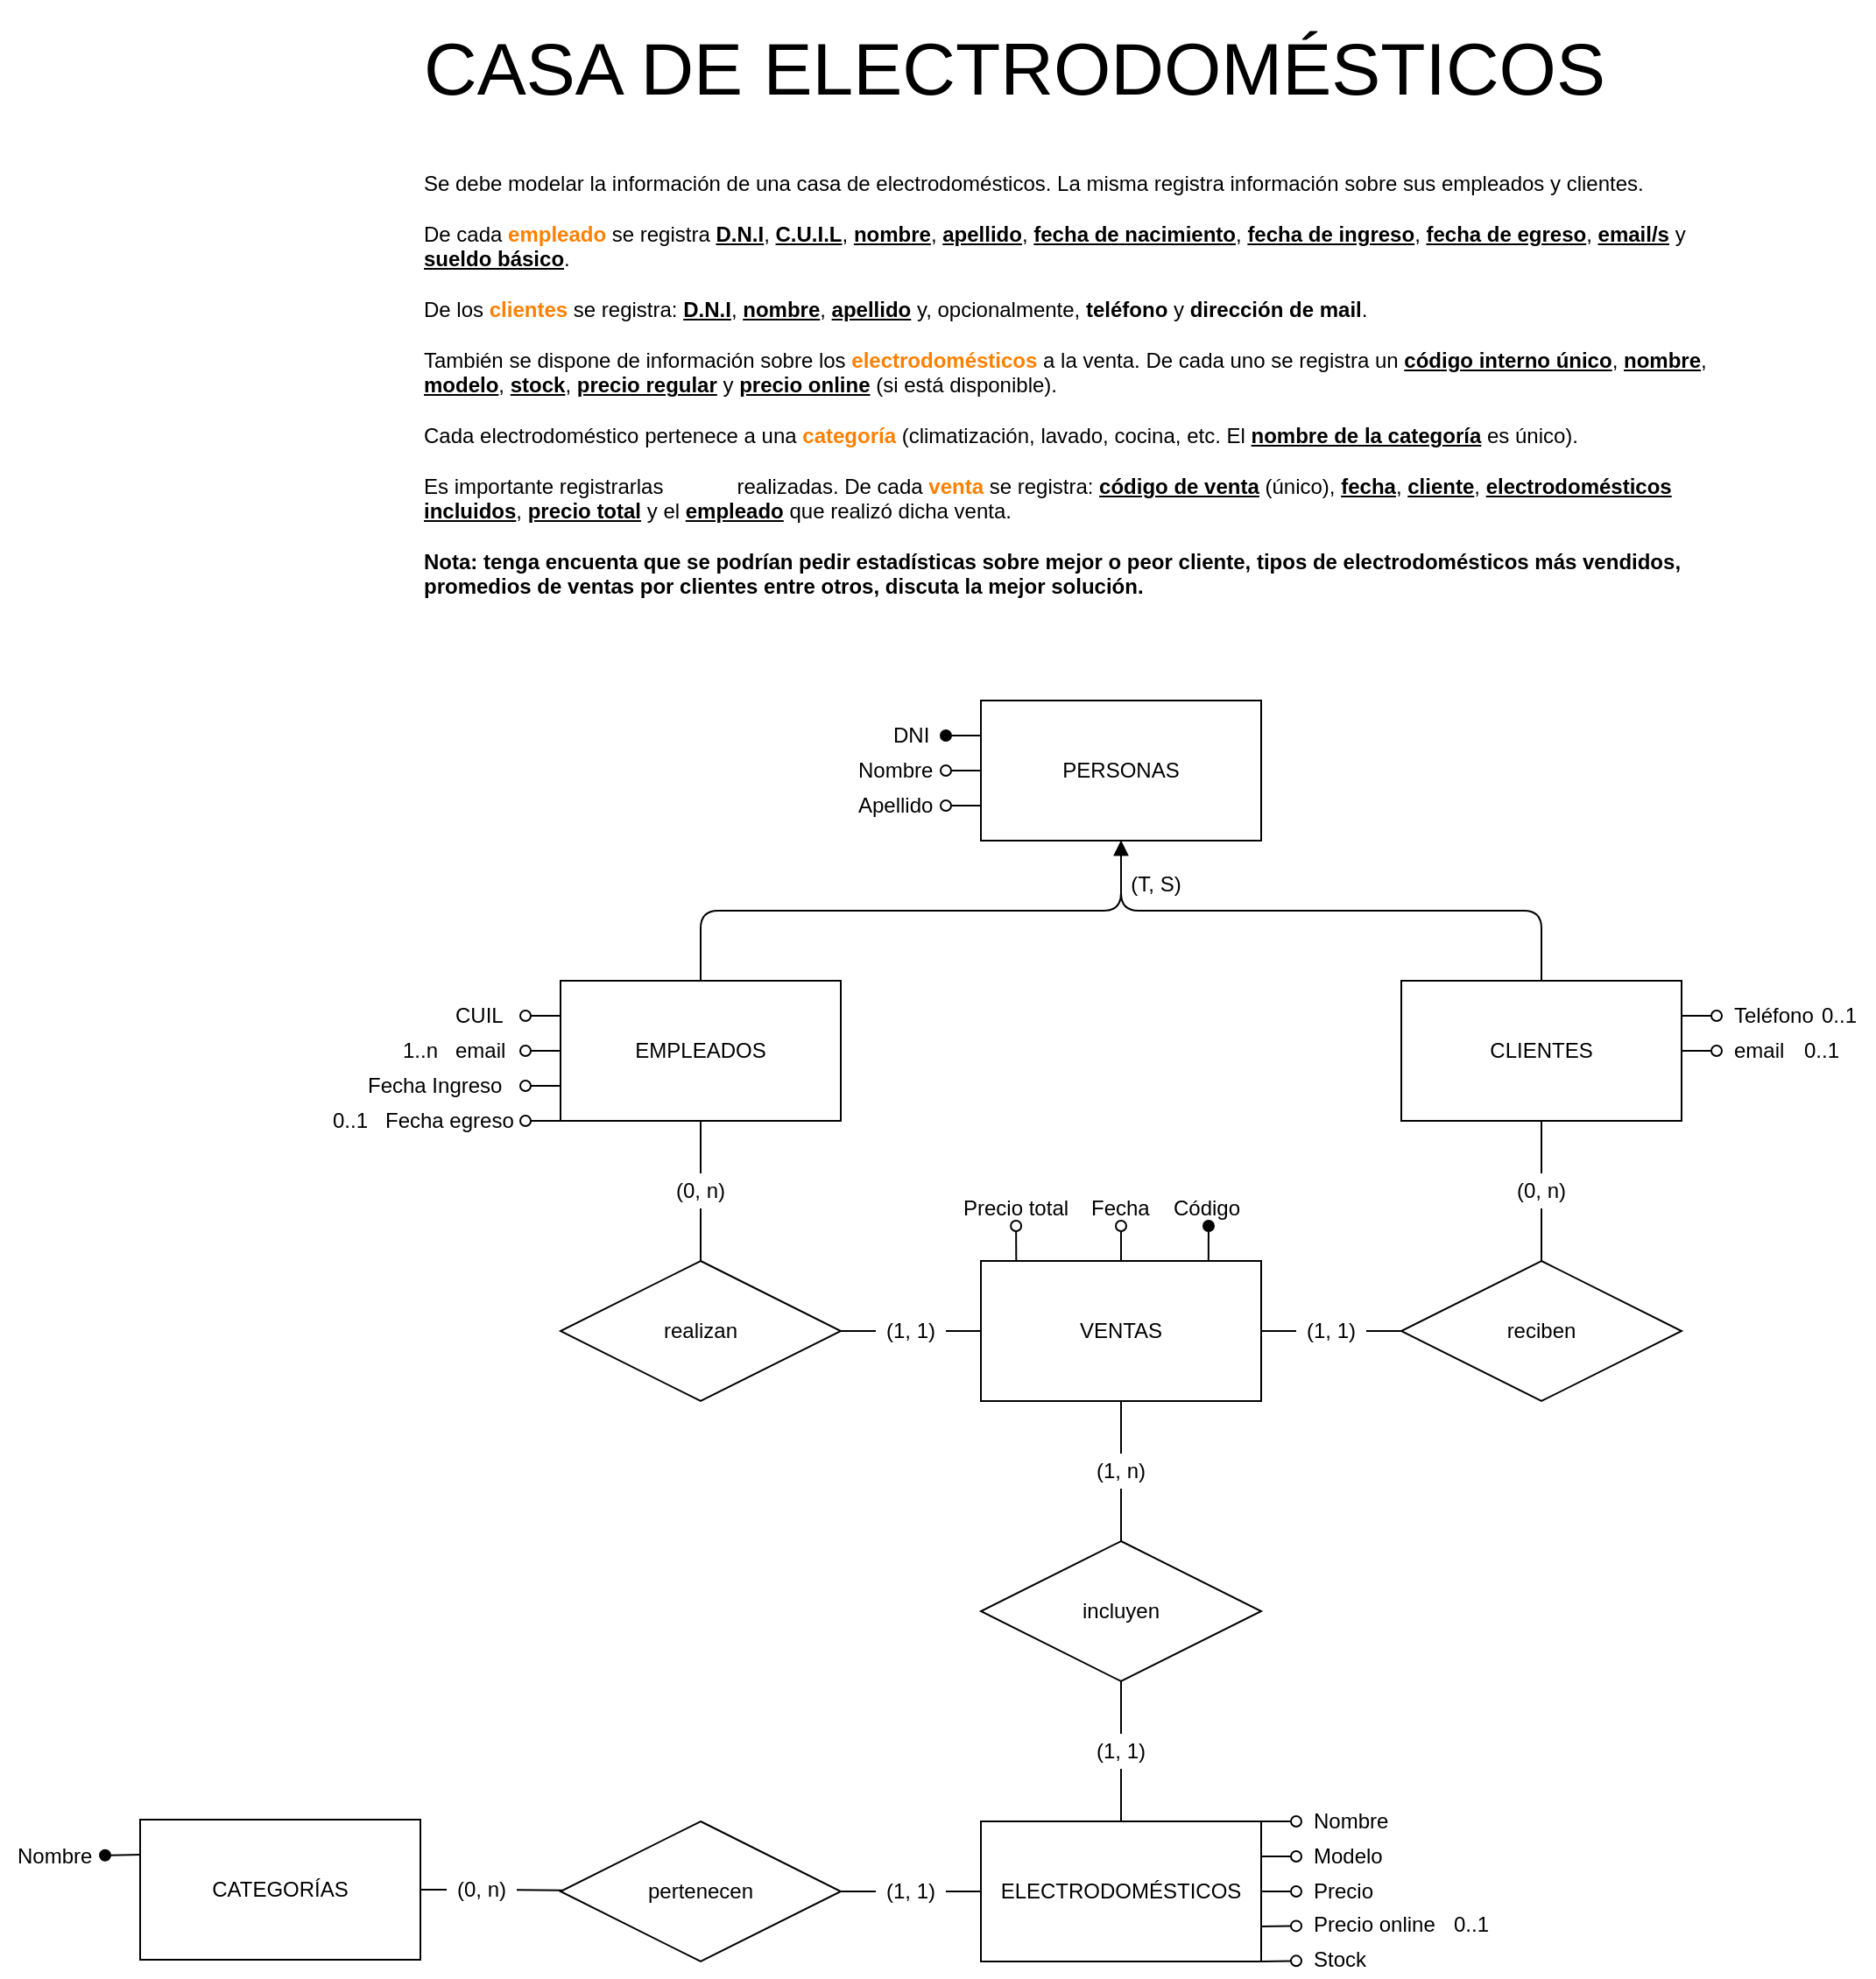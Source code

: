 <mxfile>
    <diagram id="KUi-qUF_6K0J3krlbkUL" name="Página-1">
        <mxGraphModel dx="2519" dy="1684" grid="1" gridSize="10" guides="1" tooltips="1" connect="1" arrows="1" fold="1" page="1" pageScale="1" pageWidth="827" pageHeight="1169" background="none" math="0" shadow="0">
            <root>
                <mxCell id="0"/>
                <mxCell id="1" parent="0"/>
                <mxCell id="2" value="Se debe modelar la información de una casa de electrodomésticos. La misma registra información sobre sus empleados y clientes. &lt;br&gt;&lt;br&gt;De cada &lt;b&gt;&lt;font color=&quot;#ff8000&quot;&gt;empleado&lt;/font&gt;&lt;/b&gt; se registra &lt;b&gt;&lt;u&gt;D.N.I&lt;/u&gt;&lt;/b&gt;, &lt;b&gt;&lt;u&gt;C.U.I.L&lt;/u&gt;&lt;/b&gt;, &lt;b&gt;&lt;u&gt;nombre&lt;/u&gt;&lt;/b&gt;, &lt;b&gt;&lt;u&gt;apellido&lt;/u&gt;&lt;/b&gt;, &lt;b&gt;&lt;u&gt;fecha de nacimiento&lt;/u&gt;&lt;/b&gt;, &lt;b&gt;&lt;u&gt;fecha de ingreso&lt;/u&gt;&lt;/b&gt;, &lt;b&gt;&lt;u&gt;fecha de egreso&lt;/u&gt;&lt;/b&gt;, &lt;b&gt;&lt;u&gt;email/s&lt;/u&gt;&lt;/b&gt; y &lt;b&gt;&lt;u&gt;sueldo básico&lt;/u&gt;&lt;/b&gt;.&lt;br&gt;&lt;br&gt;De los &lt;b&gt;&lt;font color=&quot;#ff8000&quot;&gt;clientes&lt;/font&gt;&lt;/b&gt; se registra: &lt;b&gt;&lt;u&gt;D.N.I&lt;/u&gt;&lt;/b&gt;, &lt;b&gt;&lt;u&gt;nombre&lt;/u&gt;&lt;/b&gt;, &lt;b&gt;&lt;u&gt;apellido&lt;/u&gt;&lt;/b&gt; y, opcionalmente, &lt;b&gt;teléfono&lt;/b&gt; y &lt;b&gt;dirección de mail&lt;/b&gt;. &lt;br&gt;&lt;br&gt;También se dispone de información sobre los &lt;b&gt;&lt;font color=&quot;#ff8000&quot;&gt;electrodomésticos&lt;/font&gt;&lt;/b&gt; a la venta. De cada uno se registra un &lt;b&gt;&lt;u&gt;código interno único&lt;/u&gt;&lt;/b&gt;, &lt;b&gt;&lt;u&gt;nombre&lt;/u&gt;&lt;/b&gt;, &lt;b&gt;&lt;u&gt;modelo&lt;/u&gt;&lt;/b&gt;, &lt;b&gt;&lt;u&gt;stock&lt;/u&gt;&lt;/b&gt;, &lt;b&gt;&lt;u&gt;precio regular&lt;/u&gt;&lt;/b&gt; y &lt;b&gt;&lt;u&gt;precio online&lt;/u&gt;&lt;/b&gt; (si está disponible). &lt;br&gt;&lt;br&gt;Cada electrodoméstico pertenece a una &lt;b&gt;&lt;font color=&quot;#ff8000&quot;&gt;categoría&lt;/font&gt;&lt;/b&gt; (climatización, lavado, cocina, etc. El &lt;b&gt;&lt;u&gt;nombre de la categoría&lt;/u&gt;&lt;/b&gt; es único). &lt;br&gt;&lt;br&gt;Es importante registrarlas &lt;font style=&quot;&quot; color=&quot;#ffffff&quot;&gt;ventas&lt;/font&gt; realizadas. De cada &lt;font color=&quot;#ff8000&quot;&gt;&lt;b&gt;venta&lt;/b&gt;&lt;/font&gt; se registra: &lt;b&gt;&lt;u&gt;código de venta&lt;/u&gt;&lt;/b&gt; (único), &lt;b&gt;&lt;u&gt;fecha&lt;/u&gt;&lt;/b&gt;, &lt;b&gt;&lt;u&gt;cliente&lt;/u&gt;&lt;/b&gt;, &lt;b&gt;&lt;u&gt;electrodomésticos incluidos&lt;/u&gt;&lt;/b&gt;, &lt;b&gt;&lt;u&gt;precio total&lt;/u&gt;&lt;/b&gt; y el &lt;b&gt;&lt;u&gt;empleado&lt;/u&gt;&lt;/b&gt; que realizó dicha venta. &lt;br&gt;&lt;br&gt;&lt;b&gt;Nota: tenga encuenta que se podrían pedir estadísticas sobre mejor o peor cliente, tipos de electrodomésticos más vendidos, promedios de ventas por clientes entre otros, discuta la mejor solución.&lt;/b&gt;" style="text;whiteSpace=wrap;html=1;fillColor=default;verticalAlign=middle;" parent="1" vertex="1">
                    <mxGeometry x="40" y="120" width="760" height="280" as="geometry"/>
                </mxCell>
                <mxCell id="3" value="&lt;font style=&quot;font-size: 42px;&quot;&gt;CASA DE ELECTRODOMÉSTICOS&lt;/font&gt;" style="text;html=1;strokeColor=none;fillColor=none;align=left;verticalAlign=middle;whiteSpace=wrap;rounded=0;labelBackgroundColor=none;" parent="1" vertex="1">
                    <mxGeometry x="40" y="40" width="760" height="80" as="geometry"/>
                </mxCell>
                <mxCell id="8" value="PERSONAS" style="rounded=0;fontSize=12;fontColor=default;fillColor=default;labelBackgroundColor=none;whiteSpace=wrap;labelBorderColor=none;" parent="1" vertex="1">
                    <mxGeometry x="360" y="440" width="160" height="80" as="geometry"/>
                </mxCell>
                <mxCell id="24" value="" style="edgeStyle=none;entryX=0.5;entryY=1;entryDx=0;entryDy=0;fontSize=12;fontColor=default;endArrow=block;endFill=1;labelBackgroundColor=none;labelBorderColor=none;" parent="1" source="9" target="8" edge="1">
                    <mxGeometry relative="1" as="geometry">
                        <Array as="points">
                            <mxPoint x="200" y="560"/>
                            <mxPoint x="440" y="560"/>
                        </Array>
                    </mxGeometry>
                </mxCell>
                <mxCell id="35" value="" style="edgeStyle=none;fontSize=12;fontColor=default;endArrow=none;endFill=0;startArrow=none;labelBackgroundColor=none;labelBorderColor=none;" parent="1" source="47" target="30" edge="1">
                    <mxGeometry relative="1" as="geometry"/>
                </mxCell>
                <mxCell id="9" value="EMPLEADOS" style="rounded=0;fontSize=12;fontColor=default;fillColor=default;labelBackgroundColor=none;whiteSpace=wrap;labelBorderColor=none;" parent="1" vertex="1">
                    <mxGeometry x="120" y="600" width="160" height="80" as="geometry"/>
                </mxCell>
                <mxCell id="25" value="" style="edgeStyle=none;entryX=0.5;entryY=1;entryDx=0;entryDy=0;fontSize=12;fontColor=default;endArrow=block;endFill=1;labelBackgroundColor=none;labelBorderColor=none;" parent="1" source="10" target="8" edge="1">
                    <mxGeometry relative="1" as="geometry">
                        <Array as="points">
                            <mxPoint x="680" y="560"/>
                            <mxPoint x="440" y="560"/>
                        </Array>
                    </mxGeometry>
                </mxCell>
                <mxCell id="32" value="" style="edgeStyle=none;fontSize=12;fontColor=default;endArrow=none;endFill=0;startArrow=none;labelBackgroundColor=none;labelBorderColor=none;" parent="1" source="52" target="31" edge="1">
                    <mxGeometry relative="1" as="geometry"/>
                </mxCell>
                <mxCell id="10" value="CLIENTES" style="rounded=0;fontSize=12;fontColor=default;fillColor=default;labelBackgroundColor=none;whiteSpace=wrap;labelBorderColor=none;" parent="1" vertex="1">
                    <mxGeometry x="600" y="600" width="160" height="80" as="geometry"/>
                </mxCell>
                <mxCell id="11" value="" style="labelBorderColor=none;strokeWidth=1;endArrow=oval;endFill=1;endSize=6;targetPerimeterSpacing=0;align=left;fontSize=12;fontColor=default;exitX=0;exitY=0.25;exitDx=0;exitDy=0;labelBackgroundColor=none;" parent="1" source="8" target="12" edge="1">
                    <mxGeometry relative="1" as="geometry">
                        <mxPoint x="60" y="480" as="sourcePoint"/>
                    </mxGeometry>
                </mxCell>
                <mxCell id="12" value="DNI" style="text;strokeColor=none;fillColor=none;align=left;verticalAlign=middle;rounded=0;container=0;spacingLeft=8;fontSize=12;fontColor=default;labelBackgroundColor=none;whiteSpace=wrap;labelBorderColor=none;" parent="1" vertex="1">
                    <mxGeometry x="300" y="450" width="40" height="20" as="geometry"/>
                </mxCell>
                <mxCell id="13" value="" style="labelBorderColor=none;strokeWidth=1;endArrow=oval;endFill=0;endSize=6;targetPerimeterSpacing=0;align=left;fontSize=12;fontColor=default;exitX=0;exitY=0.5;exitDx=0;exitDy=0;labelBackgroundColor=none;" parent="1" source="8" target="14" edge="1">
                    <mxGeometry relative="1" as="geometry">
                        <mxPoint x="150" y="470" as="sourcePoint"/>
                    </mxGeometry>
                </mxCell>
                <mxCell id="14" value="Nombre" style="text;strokeColor=none;fillColor=none;align=left;verticalAlign=middle;rounded=0;container=0;spacingLeft=8;fontSize=12;fontColor=default;labelBackgroundColor=none;whiteSpace=wrap;labelBorderColor=none;" parent="1" vertex="1">
                    <mxGeometry x="280" y="470" width="60" height="20" as="geometry"/>
                </mxCell>
                <mxCell id="15" value="" style="labelBorderColor=none;strokeWidth=1;endArrow=oval;endFill=0;endSize=6;targetPerimeterSpacing=0;align=left;fontSize=12;fontColor=default;exitX=0;exitY=0.75;exitDx=0;exitDy=0;labelBackgroundColor=none;" parent="1" source="8" target="16" edge="1">
                    <mxGeometry relative="1" as="geometry">
                        <mxPoint x="150" y="535" as="sourcePoint"/>
                    </mxGeometry>
                </mxCell>
                <mxCell id="16" value="Apellido" style="text;strokeColor=none;fillColor=none;align=left;verticalAlign=middle;rounded=0;container=0;spacingLeft=8;fontSize=12;fontColor=default;labelBackgroundColor=none;whiteSpace=wrap;labelBorderColor=none;" parent="1" vertex="1">
                    <mxGeometry x="280" y="490" width="60" height="20" as="geometry"/>
                </mxCell>
                <mxCell id="27" value="ELECTRODOMÉSTICOS" style="rounded=0;fontSize=12;fontColor=default;fillColor=default;labelBackgroundColor=none;whiteSpace=wrap;labelBorderColor=none;" parent="1" vertex="1">
                    <mxGeometry x="360" y="1080" width="160" height="80" as="geometry"/>
                </mxCell>
                <mxCell id="33" value="" style="edgeStyle=none;fontSize=12;fontColor=default;endArrow=none;endFill=0;startArrow=none;labelBackgroundColor=none;labelBorderColor=none;" parent="1" source="51" target="31" edge="1">
                    <mxGeometry relative="1" as="geometry"/>
                </mxCell>
                <mxCell id="34" value="" style="edgeStyle=none;fontSize=12;fontColor=default;endArrow=none;endFill=0;startArrow=none;labelBackgroundColor=none;labelBorderColor=none;" parent="1" source="48" target="30" edge="1">
                    <mxGeometry relative="1" as="geometry"/>
                </mxCell>
                <mxCell id="40" value="" style="edgeStyle=none;fontSize=12;fontColor=default;endArrow=none;endFill=0;startArrow=none;labelBackgroundColor=none;labelBorderColor=none;" parent="1" source="43" target="39" edge="1">
                    <mxGeometry relative="1" as="geometry"/>
                </mxCell>
                <mxCell id="29" value="VENTAS" style="rounded=0;fontSize=12;fontColor=default;fillColor=default;labelBackgroundColor=none;whiteSpace=wrap;labelBorderColor=none;" parent="1" vertex="1">
                    <mxGeometry x="360" y="760" width="160" height="80" as="geometry"/>
                </mxCell>
                <mxCell id="30" value="realizan" style="rhombus;fontSize=12;fontColor=default;fillColor=default;labelBackgroundColor=none;whiteSpace=wrap;labelBorderColor=none;" parent="1" vertex="1">
                    <mxGeometry x="120" y="760" width="160" height="80" as="geometry"/>
                </mxCell>
                <mxCell id="31" value="reciben" style="rhombus;fontSize=12;fontColor=default;fillColor=default;labelBackgroundColor=none;whiteSpace=wrap;labelBorderColor=none;" parent="1" vertex="1">
                    <mxGeometry x="600" y="760" width="160" height="80" as="geometry"/>
                </mxCell>
                <mxCell id="37" value="" style="labelBorderColor=none;strokeWidth=1;endArrow=oval;endFill=1;endSize=6;targetPerimeterSpacing=0;align=left;fontSize=12;fontColor=default;exitX=0.812;exitY=-0.004;exitDx=0;exitDy=0;exitPerimeter=0;labelBackgroundColor=none;" parent="1" source="29" target="38" edge="1">
                    <mxGeometry relative="1" as="geometry">
                        <mxPoint x="360" y="660" as="sourcePoint"/>
                    </mxGeometry>
                </mxCell>
                <mxCell id="38" value="Código" style="text;strokeColor=none;fillColor=none;align=left;verticalAlign=middle;rounded=0;container=0;spacingLeft=8;fontSize=12;fontColor=default;labelBackgroundColor=none;whiteSpace=wrap;labelBorderColor=none;" parent="1" vertex="1">
                    <mxGeometry x="460" y="720" width="60" height="20" as="geometry"/>
                </mxCell>
                <mxCell id="41" value="" style="edgeStyle=none;fontSize=12;fontColor=default;endArrow=none;endFill=0;startArrow=none;labelBackgroundColor=none;labelBorderColor=none;" parent="1" source="44" target="27" edge="1">
                    <mxGeometry relative="1" as="geometry"/>
                </mxCell>
                <mxCell id="39" value="incluyen" style="rhombus;fontSize=12;fontColor=default;fillColor=default;labelBackgroundColor=none;whiteSpace=wrap;labelBorderColor=none;" parent="1" vertex="1">
                    <mxGeometry x="360" y="920" width="160" height="80" as="geometry"/>
                </mxCell>
                <mxCell id="42" value="" style="edgeStyle=none;fontSize=12;fontColor=default;endArrow=none;endFill=0;labelBackgroundColor=none;labelBorderColor=none;" parent="1" source="29" target="43" edge="1">
                    <mxGeometry relative="1" as="geometry">
                        <mxPoint x="440" y="840" as="sourcePoint"/>
                        <mxPoint x="440" y="920" as="targetPoint"/>
                    </mxGeometry>
                </mxCell>
                <mxCell id="43" value="(1, n)" style="text;strokeColor=none;fillColor=none;align=center;verticalAlign=middle;rounded=0;labelBackgroundColor=none;fontSize=12;fontColor=default;whiteSpace=wrap;labelBorderColor=none;" parent="1" vertex="1">
                    <mxGeometry x="420" y="870" width="40" height="20" as="geometry"/>
                </mxCell>
                <mxCell id="45" value="" style="edgeStyle=none;fontSize=12;fontColor=default;endArrow=none;endFill=0;labelBackgroundColor=none;labelBorderColor=none;" parent="1" source="39" target="44" edge="1">
                    <mxGeometry relative="1" as="geometry">
                        <mxPoint x="440" y="1000.0" as="sourcePoint"/>
                        <mxPoint x="440" y="1080.0" as="targetPoint"/>
                    </mxGeometry>
                </mxCell>
                <mxCell id="44" value="(1, 1)" style="text;strokeColor=none;fillColor=none;align=center;verticalAlign=middle;rounded=0;labelBackgroundColor=none;fontSize=12;fontColor=default;whiteSpace=wrap;labelBorderColor=none;" parent="1" vertex="1">
                    <mxGeometry x="420" y="1030" width="40" height="20" as="geometry"/>
                </mxCell>
                <mxCell id="46" value="" style="edgeStyle=none;fontSize=12;fontColor=default;endArrow=none;endFill=0;labelBackgroundColor=none;labelBorderColor=none;" parent="1" source="9" target="47" edge="1">
                    <mxGeometry relative="1" as="geometry">
                        <mxPoint x="200" y="680" as="sourcePoint"/>
                        <mxPoint x="200" y="760" as="targetPoint"/>
                    </mxGeometry>
                </mxCell>
                <mxCell id="47" value="(0, n)" style="text;strokeColor=none;fillColor=none;align=center;verticalAlign=middle;rounded=0;labelBackgroundColor=none;fontSize=12;fontColor=default;whiteSpace=wrap;labelBorderColor=none;" parent="1" vertex="1">
                    <mxGeometry x="180" y="710" width="40" height="20" as="geometry"/>
                </mxCell>
                <mxCell id="49" value="" style="edgeStyle=none;fontSize=12;fontColor=default;endArrow=none;endFill=0;labelBackgroundColor=none;labelBorderColor=none;" parent="1" source="29" target="48" edge="1">
                    <mxGeometry relative="1" as="geometry">
                        <mxPoint x="360" y="800" as="sourcePoint"/>
                        <mxPoint x="280" y="800" as="targetPoint"/>
                    </mxGeometry>
                </mxCell>
                <mxCell id="48" value="(1, 1)" style="text;strokeColor=none;fillColor=none;align=center;verticalAlign=middle;rounded=0;labelBackgroundColor=none;fontSize=12;fontColor=default;whiteSpace=wrap;labelBorderColor=none;" parent="1" vertex="1">
                    <mxGeometry x="300" y="790" width="40" height="20" as="geometry"/>
                </mxCell>
                <mxCell id="50" value="" style="edgeStyle=none;fontSize=12;fontColor=default;endArrow=none;endFill=0;labelBackgroundColor=none;labelBorderColor=none;" parent="1" source="29" target="51" edge="1">
                    <mxGeometry relative="1" as="geometry">
                        <mxPoint x="520" y="800" as="sourcePoint"/>
                        <mxPoint x="600" y="800" as="targetPoint"/>
                    </mxGeometry>
                </mxCell>
                <mxCell id="51" value="(1, 1)" style="text;strokeColor=none;fillColor=none;align=center;verticalAlign=middle;rounded=0;labelBackgroundColor=none;fontSize=12;fontColor=default;whiteSpace=wrap;labelBorderColor=none;" parent="1" vertex="1">
                    <mxGeometry x="540" y="790" width="40" height="20" as="geometry"/>
                </mxCell>
                <mxCell id="53" value="" style="edgeStyle=none;fontSize=12;fontColor=default;endArrow=none;endFill=0;labelBackgroundColor=none;labelBorderColor=none;" parent="1" source="10" target="52" edge="1">
                    <mxGeometry relative="1" as="geometry">
                        <mxPoint x="680" y="680" as="sourcePoint"/>
                        <mxPoint x="680" y="760" as="targetPoint"/>
                    </mxGeometry>
                </mxCell>
                <mxCell id="52" value="(0, n)" style="text;strokeColor=none;fillColor=none;align=center;verticalAlign=middle;rounded=0;labelBackgroundColor=none;fontSize=12;fontColor=default;whiteSpace=wrap;labelBorderColor=none;" parent="1" vertex="1">
                    <mxGeometry x="660" y="710" width="40" height="20" as="geometry"/>
                </mxCell>
                <mxCell id="57" value="(T, S)" style="text;strokeColor=none;fillColor=none;align=center;verticalAlign=middle;rounded=0;labelBackgroundColor=none;fontSize=12;fontFamily=Helvetica;fontColor=default;whiteSpace=wrap;labelBorderColor=none;" parent="1" vertex="1">
                    <mxGeometry x="440" y="535" width="40" height="20" as="geometry"/>
                </mxCell>
                <mxCell id="58" value="" style="labelBorderColor=none;strokeWidth=1;endArrow=oval;endFill=0;endSize=6;targetPerimeterSpacing=0;align=left;fontSize=12;fontColor=default;exitX=0;exitY=0.25;exitDx=0;exitDy=0;labelBackgroundColor=none;" parent="1" source="9" target="59" edge="1">
                    <mxGeometry relative="1" as="geometry">
                        <mxPoint x="-140" y="585" as="sourcePoint"/>
                    </mxGeometry>
                </mxCell>
                <mxCell id="59" value="CUIL" style="text;strokeColor=none;fillColor=none;align=left;verticalAlign=middle;rounded=0;container=0;spacingLeft=8;fontSize=12;fontColor=default;labelBackgroundColor=none;whiteSpace=wrap;labelBorderColor=none;" parent="1" vertex="1">
                    <mxGeometry x="50" y="610" width="50" height="20" as="geometry"/>
                </mxCell>
                <mxCell id="60" value="" style="labelBorderColor=none;strokeWidth=1;endArrow=oval;endFill=0;endSize=6;targetPerimeterSpacing=0;align=left;fontSize=12;fontColor=default;exitX=0;exitY=0.5;exitDx=0;exitDy=0;labelBackgroundColor=none;" parent="1" source="9" target="61" edge="1">
                    <mxGeometry relative="1" as="geometry">
                        <mxPoint x="130" y="710.0" as="sourcePoint"/>
                    </mxGeometry>
                </mxCell>
                <mxCell id="61" value="email" style="text;strokeColor=none;fillColor=none;align=left;verticalAlign=middle;rounded=0;container=0;spacingLeft=8;fontSize=12;fontColor=default;labelBackgroundColor=none;whiteSpace=wrap;labelBorderColor=none;" parent="1" vertex="1">
                    <mxGeometry x="50" y="630" width="50" height="20" as="geometry"/>
                </mxCell>
                <mxCell id="62" value="1..n" style="text;strokeColor=none;fillColor=none;align=center;verticalAlign=middle;rounded=0;labelBackgroundColor=none;fontFamily=Helvetica;fontSize=12;container=0;fontColor=default;whiteSpace=wrap;labelBorderColor=none;" parent="1" vertex="1">
                    <mxGeometry x="20" y="630" width="40" height="20" as="geometry"/>
                </mxCell>
                <mxCell id="65" value="" style="edgeStyle=none;fontSize=12;fontColor=default;endArrow=none;endFill=0;startArrow=none;labelBackgroundColor=none;labelBorderColor=none;" parent="1" source="69" target="64" edge="1">
                    <mxGeometry relative="1" as="geometry"/>
                </mxCell>
                <mxCell id="66" value="" style="edgeStyle=none;fontSize=12;fontColor=default;endArrow=none;endFill=0;startArrow=none;labelBackgroundColor=none;labelBorderColor=none;" parent="1" source="68" target="27" edge="1">
                    <mxGeometry relative="1" as="geometry"/>
                </mxCell>
                <mxCell id="64" value="pertenecen" style="rhombus;fontSize=12;fontColor=default;fillColor=default;labelBackgroundColor=none;whiteSpace=wrap;labelBorderColor=none;" parent="1" vertex="1">
                    <mxGeometry x="120" y="1080" width="160" height="80" as="geometry"/>
                </mxCell>
                <mxCell id="67" value="" style="edgeStyle=none;fontSize=12;fontColor=default;endArrow=none;endFill=0;labelBackgroundColor=none;labelBorderColor=none;" parent="1" source="64" target="68" edge="1">
                    <mxGeometry relative="1" as="geometry">
                        <mxPoint x="280" y="1120" as="sourcePoint"/>
                        <mxPoint x="360.0" y="1120" as="targetPoint"/>
                    </mxGeometry>
                </mxCell>
                <mxCell id="68" value="(1, 1)" style="text;strokeColor=none;fillColor=none;align=center;verticalAlign=middle;rounded=0;labelBackgroundColor=none;fontSize=12;fontColor=default;whiteSpace=wrap;labelBorderColor=none;" parent="1" vertex="1">
                    <mxGeometry x="300" y="1110" width="40" height="20" as="geometry"/>
                </mxCell>
                <mxCell id="70" value="" style="edgeStyle=none;fontSize=12;fontColor=default;endArrow=none;endFill=0;labelBackgroundColor=none;labelBorderColor=none;" parent="1" source="63" target="69" edge="1">
                    <mxGeometry relative="1" as="geometry">
                        <mxPoint x="200" y="1000" as="sourcePoint"/>
                        <mxPoint x="200" y="1080" as="targetPoint"/>
                    </mxGeometry>
                </mxCell>
                <mxCell id="69" value="(0, n)" style="text;strokeColor=none;fillColor=none;align=center;verticalAlign=middle;rounded=0;labelBackgroundColor=none;fontSize=12;fontColor=default;whiteSpace=wrap;labelBorderColor=none;" parent="1" vertex="1">
                    <mxGeometry x="55" y="1109" width="40" height="20" as="geometry"/>
                </mxCell>
                <mxCell id="71" value="" style="labelBorderColor=none;strokeWidth=1;endArrow=oval;endFill=1;endSize=6;targetPerimeterSpacing=0;align=left;fontSize=12;fontColor=default;exitX=0;exitY=0.25;exitDx=0;exitDy=0;labelBackgroundColor=none;" parent="1" source="63" target="72" edge="1">
                    <mxGeometry relative="1" as="geometry">
                        <mxPoint x="-70" y="960" as="sourcePoint"/>
                    </mxGeometry>
                </mxCell>
                <mxCell id="72" value="Nombre" style="text;strokeColor=none;fillColor=none;align=left;verticalAlign=middle;rounded=0;container=0;spacingLeft=8;fontSize=12;fontColor=default;labelBackgroundColor=none;whiteSpace=wrap;labelBorderColor=none;" parent="1" vertex="1">
                    <mxGeometry x="-200" y="1090" width="60" height="20" as="geometry"/>
                </mxCell>
                <mxCell id="74" value="" style="labelBorderColor=none;strokeWidth=1;endArrow=oval;endFill=0;endSize=6;targetPerimeterSpacing=0;align=left;fontSize=12;fontColor=default;exitX=1;exitY=0.25;exitDx=0;exitDy=0;labelBackgroundColor=none;" parent="1" target="75" edge="1">
                    <mxGeometry relative="1" as="geometry">
                        <mxPoint x="520" y="1080" as="sourcePoint"/>
                    </mxGeometry>
                </mxCell>
                <mxCell id="75" value="Nombre" style="text;strokeColor=none;fillColor=none;align=left;verticalAlign=middle;rounded=0;container=0;spacingLeft=8;fontSize=12;fontColor=default;labelBackgroundColor=none;whiteSpace=wrap;labelBorderColor=none;" parent="1" vertex="1">
                    <mxGeometry x="540" y="1070" width="60" height="20" as="geometry"/>
                </mxCell>
                <mxCell id="80" value="" style="labelBorderColor=none;strokeWidth=1;endArrow=oval;endFill=0;endSize=6;targetPerimeterSpacing=0;align=left;fontSize=12;fontColor=default;exitX=1;exitY=0.5;exitDx=0;exitDy=0;labelBackgroundColor=none;" parent="1" target="81" edge="1">
                    <mxGeometry relative="1" as="geometry">
                        <mxPoint x="520" y="1100" as="sourcePoint"/>
                    </mxGeometry>
                </mxCell>
                <mxCell id="81" value="Modelo" style="text;strokeColor=none;fillColor=none;align=left;verticalAlign=middle;rounded=0;container=0;spacingLeft=8;fontSize=12;fontColor=default;labelBackgroundColor=none;whiteSpace=wrap;labelBorderColor=none;" parent="1" vertex="1">
                    <mxGeometry x="540" y="1090" width="60" height="20" as="geometry"/>
                </mxCell>
                <mxCell id="82" value="" style="labelBorderColor=none;strokeWidth=1;endArrow=oval;endFill=0;endSize=6;targetPerimeterSpacing=0;align=left;fontSize=12;fontColor=default;exitX=1;exitY=0.75;exitDx=0;exitDy=0;labelBackgroundColor=none;" parent="1" target="83" edge="1">
                    <mxGeometry relative="1" as="geometry">
                        <mxPoint x="520" y="1120" as="sourcePoint"/>
                    </mxGeometry>
                </mxCell>
                <mxCell id="83" value="Precio" style="text;strokeColor=none;fillColor=none;align=left;verticalAlign=middle;rounded=0;container=0;spacingLeft=8;fontSize=12;fontColor=default;labelBackgroundColor=none;whiteSpace=wrap;labelBorderColor=none;" parent="1" vertex="1">
                    <mxGeometry x="540" y="1110" width="50" height="20" as="geometry"/>
                </mxCell>
                <mxCell id="84" value="" style="labelBorderColor=none;strokeWidth=1;endArrow=oval;endFill=0;endSize=6;targetPerimeterSpacing=0;align=left;fontSize=12;fontColor=default;exitX=1;exitY=1;exitDx=0;exitDy=0;labelBackgroundColor=none;" parent="1" target="85" edge="1">
                    <mxGeometry relative="1" as="geometry">
                        <mxPoint x="520" y="1140" as="sourcePoint"/>
                    </mxGeometry>
                </mxCell>
                <mxCell id="85" value="Precio online" style="text;strokeColor=none;fillColor=none;align=left;verticalAlign=middle;rounded=0;container=0;spacingLeft=8;fontSize=12;fontColor=default;labelBackgroundColor=none;whiteSpace=wrap;labelBorderColor=none;" parent="1" vertex="1">
                    <mxGeometry x="540" y="1129" width="90" height="20" as="geometry"/>
                </mxCell>
                <mxCell id="86" value="0..1" style="text;strokeColor=none;fillColor=none;align=center;verticalAlign=middle;rounded=0;labelBackgroundColor=none;fontFamily=Helvetica;fontSize=12;container=0;fontColor=default;whiteSpace=wrap;labelBorderColor=none;" parent="1" vertex="1">
                    <mxGeometry x="620" y="1129" width="40" height="20" as="geometry"/>
                </mxCell>
                <mxCell id="87" value="" style="labelBorderColor=none;strokeWidth=1;endArrow=oval;endFill=0;endSize=6;targetPerimeterSpacing=0;align=left;fontSize=12;fontColor=default;exitX=1;exitY=0.25;exitDx=0;exitDy=0;labelBackgroundColor=none;" parent="1" source="10" target="88" edge="1">
                    <mxGeometry relative="1" as="geometry">
                        <mxPoint x="800" y="610" as="sourcePoint"/>
                    </mxGeometry>
                </mxCell>
                <mxCell id="88" value="Teléfono" style="text;strokeColor=none;fillColor=none;align=left;verticalAlign=middle;rounded=0;container=0;spacingLeft=8;fontSize=12;fontColor=default;labelBackgroundColor=none;whiteSpace=wrap;labelBorderColor=none;" parent="1" vertex="1">
                    <mxGeometry x="780" y="610" width="60" height="20" as="geometry"/>
                </mxCell>
                <mxCell id="89" value="" style="labelBorderColor=none;strokeWidth=1;endArrow=oval;endFill=0;endSize=6;targetPerimeterSpacing=0;align=left;fontSize=12;fontColor=default;exitX=1;exitY=0.5;exitDx=0;exitDy=0;labelBackgroundColor=none;" parent="1" source="10" target="90" edge="1">
                    <mxGeometry relative="1" as="geometry">
                        <mxPoint x="790" y="660" as="sourcePoint"/>
                    </mxGeometry>
                </mxCell>
                <mxCell id="90" value="email" style="text;strokeColor=none;fillColor=none;align=left;verticalAlign=middle;rounded=0;container=0;spacingLeft=8;fontSize=12;fontColor=default;labelBackgroundColor=none;whiteSpace=wrap;labelBorderColor=none;" parent="1" vertex="1">
                    <mxGeometry x="780" y="630" width="50" height="20" as="geometry"/>
                </mxCell>
                <mxCell id="93" value="" style="labelBorderColor=none;strokeWidth=1;endArrow=oval;endFill=0;endSize=6;targetPerimeterSpacing=0;align=left;fontSize=12;fontColor=default;exitX=0.126;exitY=-0.001;exitDx=0;exitDy=0;exitPerimeter=0;labelBackgroundColor=none;" parent="1" source="29" target="94" edge="1">
                    <mxGeometry relative="1" as="geometry">
                        <mxPoint x="274" y="730" as="sourcePoint"/>
                    </mxGeometry>
                </mxCell>
                <mxCell id="94" value="Precio total" style="text;strokeColor=none;fillColor=none;align=left;verticalAlign=middle;rounded=0;container=0;spacingLeft=8;fontSize=12;fontColor=default;labelBackgroundColor=none;whiteSpace=wrap;labelBorderColor=none;" parent="1" vertex="1">
                    <mxGeometry x="340" y="720" width="80" height="20" as="geometry"/>
                </mxCell>
                <mxCell id="95" value="0..1" style="text;strokeColor=none;fillColor=none;align=center;verticalAlign=middle;rounded=0;labelBackgroundColor=none;fontFamily=Helvetica;fontSize=12;container=0;fontColor=default;whiteSpace=wrap;labelBorderColor=none;" parent="1" vertex="1">
                    <mxGeometry x="830" y="610" width="40" height="20" as="geometry"/>
                </mxCell>
                <mxCell id="96" value="0..1" style="text;strokeColor=none;fillColor=none;align=center;verticalAlign=middle;rounded=0;labelBackgroundColor=none;fontFamily=Helvetica;fontSize=12;container=0;fontColor=default;whiteSpace=wrap;labelBorderColor=none;" parent="1" vertex="1">
                    <mxGeometry x="820" y="630" width="40" height="20" as="geometry"/>
                </mxCell>
                <mxCell id="97" value="" style="labelBorderColor=none;strokeWidth=1;endArrow=oval;endFill=0;endSize=6;targetPerimeterSpacing=0;align=left;fontSize=12;fontColor=default;exitX=1;exitY=1;exitDx=0;exitDy=0;labelBackgroundColor=none;" parent="1" source="27" target="98" edge="1">
                    <mxGeometry relative="1" as="geometry">
                        <mxPoint x="480" y="1159" as="sourcePoint"/>
                    </mxGeometry>
                </mxCell>
                <mxCell id="98" value="Stock" style="text;strokeColor=none;fillColor=none;align=left;verticalAlign=middle;rounded=0;container=0;spacingLeft=8;fontSize=12;fontColor=default;labelBackgroundColor=none;whiteSpace=wrap;labelBorderColor=none;" parent="1" vertex="1">
                    <mxGeometry x="540" y="1149" width="80" height="20" as="geometry"/>
                </mxCell>
                <mxCell id="99" value="" style="labelBorderColor=none;strokeWidth=1;endArrow=oval;endFill=0;endSize=6;targetPerimeterSpacing=0;align=left;fontSize=12;fontColor=default;exitX=0;exitY=0.75;exitDx=0;exitDy=0;labelBackgroundColor=none;" parent="1" source="9" target="100" edge="1">
                    <mxGeometry relative="1" as="geometry">
                        <mxPoint x="-30" y="710" as="sourcePoint"/>
                    </mxGeometry>
                </mxCell>
                <mxCell id="100" value="Fecha Ingreso" style="text;strokeColor=none;fillColor=none;align=left;verticalAlign=middle;rounded=0;container=0;spacingLeft=8;fontSize=12;fontColor=default;labelBackgroundColor=none;whiteSpace=wrap;labelBorderColor=none;" parent="1" vertex="1">
                    <mxGeometry y="650" width="100" height="20" as="geometry"/>
                </mxCell>
                <mxCell id="101" value="" style="labelBorderColor=none;strokeWidth=1;endArrow=oval;endFill=0;endSize=6;targetPerimeterSpacing=0;align=left;fontSize=12;fontColor=default;exitX=0;exitY=1;exitDx=0;exitDy=0;labelBackgroundColor=none;" parent="1" source="9" target="102" edge="1">
                    <mxGeometry relative="1" as="geometry">
                        <mxPoint x="10" y="700" as="sourcePoint"/>
                    </mxGeometry>
                </mxCell>
                <mxCell id="102" value="Fecha egreso" style="text;strokeColor=none;fillColor=none;align=left;verticalAlign=middle;rounded=0;container=0;spacingLeft=8;fontSize=12;fontColor=default;labelBackgroundColor=none;whiteSpace=wrap;labelBorderColor=none;" parent="1" vertex="1">
                    <mxGeometry x="10" y="670" width="90" height="20" as="geometry"/>
                </mxCell>
                <mxCell id="103" value="0..1" style="text;strokeColor=none;fillColor=none;align=center;verticalAlign=middle;rounded=0;labelBackgroundColor=none;fontFamily=Helvetica;fontSize=12;container=0;fontColor=default;whiteSpace=wrap;labelBorderColor=none;" parent="1" vertex="1">
                    <mxGeometry x="-20" y="670" width="40" height="20" as="geometry"/>
                </mxCell>
                <mxCell id="104" value="" style="labelBorderColor=none;strokeWidth=1;endArrow=oval;endFill=0;endSize=6;targetPerimeterSpacing=0;align=left;fontSize=12;fontColor=default;exitX=0.5;exitY=0;exitDx=0;exitDy=0;labelBackgroundColor=none;" parent="1" source="29" target="105" edge="1">
                    <mxGeometry relative="1" as="geometry">
                        <mxPoint x="370" y="730" as="sourcePoint"/>
                    </mxGeometry>
                </mxCell>
                <mxCell id="105" value="Fecha" style="text;strokeColor=none;fillColor=none;align=left;verticalAlign=middle;rounded=0;container=0;spacingLeft=8;fontSize=12;fontColor=default;labelBackgroundColor=none;whiteSpace=wrap;labelBorderColor=none;" parent="1" vertex="1">
                    <mxGeometry x="413" y="720" width="54" height="20" as="geometry"/>
                </mxCell>
                <mxCell id="63" value="CATEGORÍAS" style="rounded=0;whiteSpace=wrap;shadow=0;glass=0;labelBackgroundColor=none;labelBorderColor=none;sketch=0;pointerEvents=1;strokeColor=default;strokeWidth=1;fontSize=12;fillColor=default;gradientColor=none;fontColor=default;" parent="1" vertex="1">
                    <mxGeometry x="-120" y="1079" width="160" height="80" as="geometry"/>
                </mxCell>
            </root>
        </mxGraphModel>
    </diagram>
</mxfile>